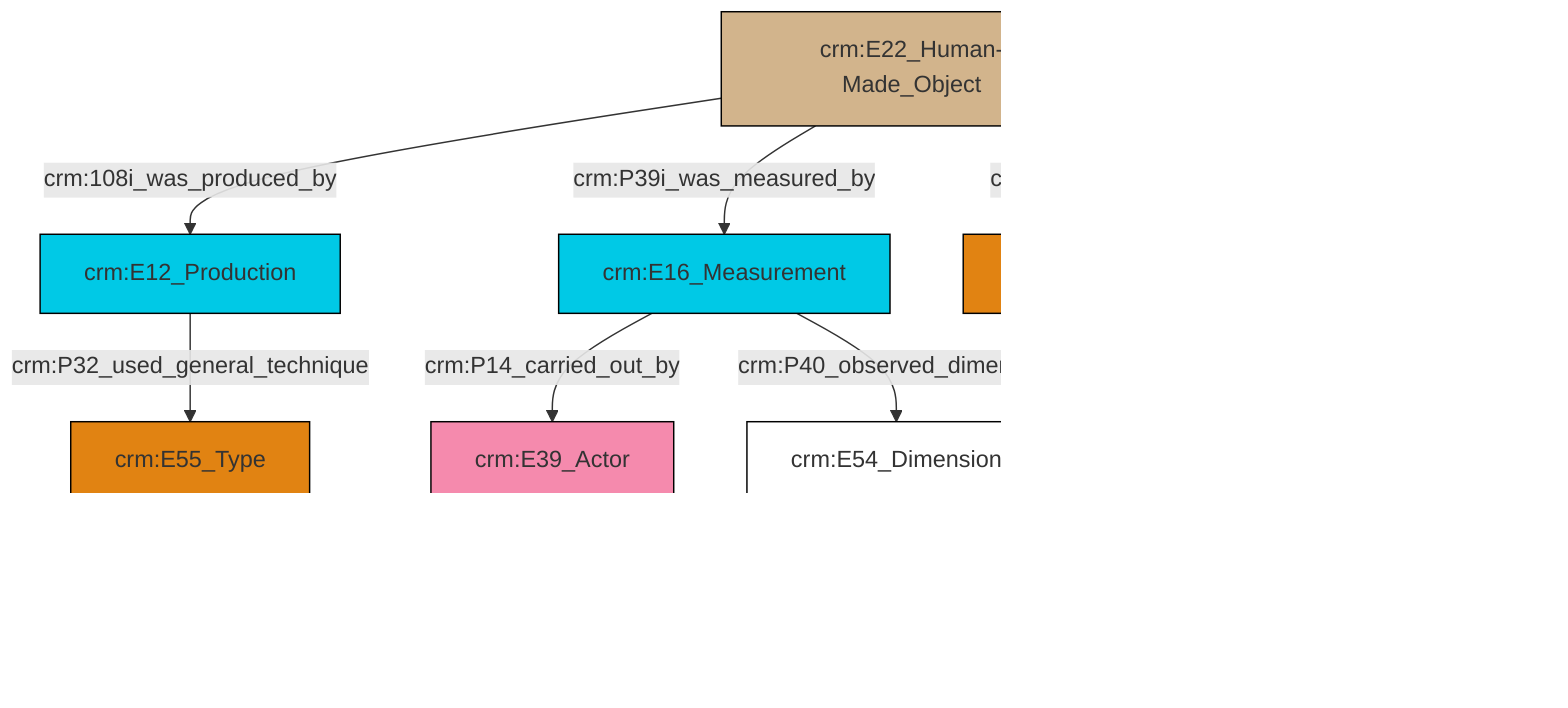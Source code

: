 graph TD
classDef Literal fill:#f2f2f2,stroke:#000000;
classDef CRM_Entity fill:#FFFFFF,stroke:#000000;
classDef Temporal_Entity fill:#00C9E6, stroke:#000000;
classDef Type fill:#E18312, stroke:#000000;
classDef Time-Span fill:#2C9C91, stroke:#000000;
classDef Appellation fill:#FFEB7F, stroke:#000000;
classDef Place fill:#008836, stroke:#000000;
classDef Persistent_Item fill:#B266B2, stroke:#000000;
classDef Conceptual_Object fill:#FFD700, stroke:#000000;
classDef Physical_Thing fill:#D2B48C, stroke:#000000;
classDef Actor fill:#f58aad, stroke:#000000;
classDef PC_Classes fill:#4ce600, stroke:#000000;
classDef Multi fill:#cccccc,stroke:#000000;

4["crm:E16_Measurement"]:::Temporal_Entity -->|crm:P14_carried_out_by| 5["crm:E39_Actor"]:::Actor
8["crm:E22_Human-Made_Object"]:::Physical_Thing -->|crm:108i_was_produced_by| 2["crm:E12_Production"]:::Temporal_Entity
8["crm:E22_Human-Made_Object"]:::Physical_Thing -->|crm:P39i_was_measured_by| 4["crm:E16_Measurement"]:::Temporal_Entity
2["crm:E12_Production"]:::Temporal_Entity -->|crm:P32_used_general_technique| 9["crm:E55_Type"]:::Type
15["crm:E54_Dimension"]:::CRM_Entity -->|crm:P91_has_unit| 13["crm:E58_Measurement_unit"]:::Default
8["crm:E22_Human-Made_Object"]:::Physical_Thing -->|crm:P45_consists_of| 10["crm:E57_Material"]:::Type
15["crm:E54_Dimension"]:::CRM_Entity -->|crm:P90_has_value| 17[rdfs:Literal]:::Literal
4["crm:E16_Measurement"]:::Temporal_Entity -->|crm:P40_observed_dimension| 15["crm:E54_Dimension"]:::CRM_Entity
8["crm:E22_Human-Made_Object"]:::Physical_Thing -->|crm:P2_has_type| 6["crm:E55_type"]:::Default
15["crm:E54_Dimension"]:::CRM_Entity -->|crm:P2_has_type| 0["crm:E55_Type"]:::Type